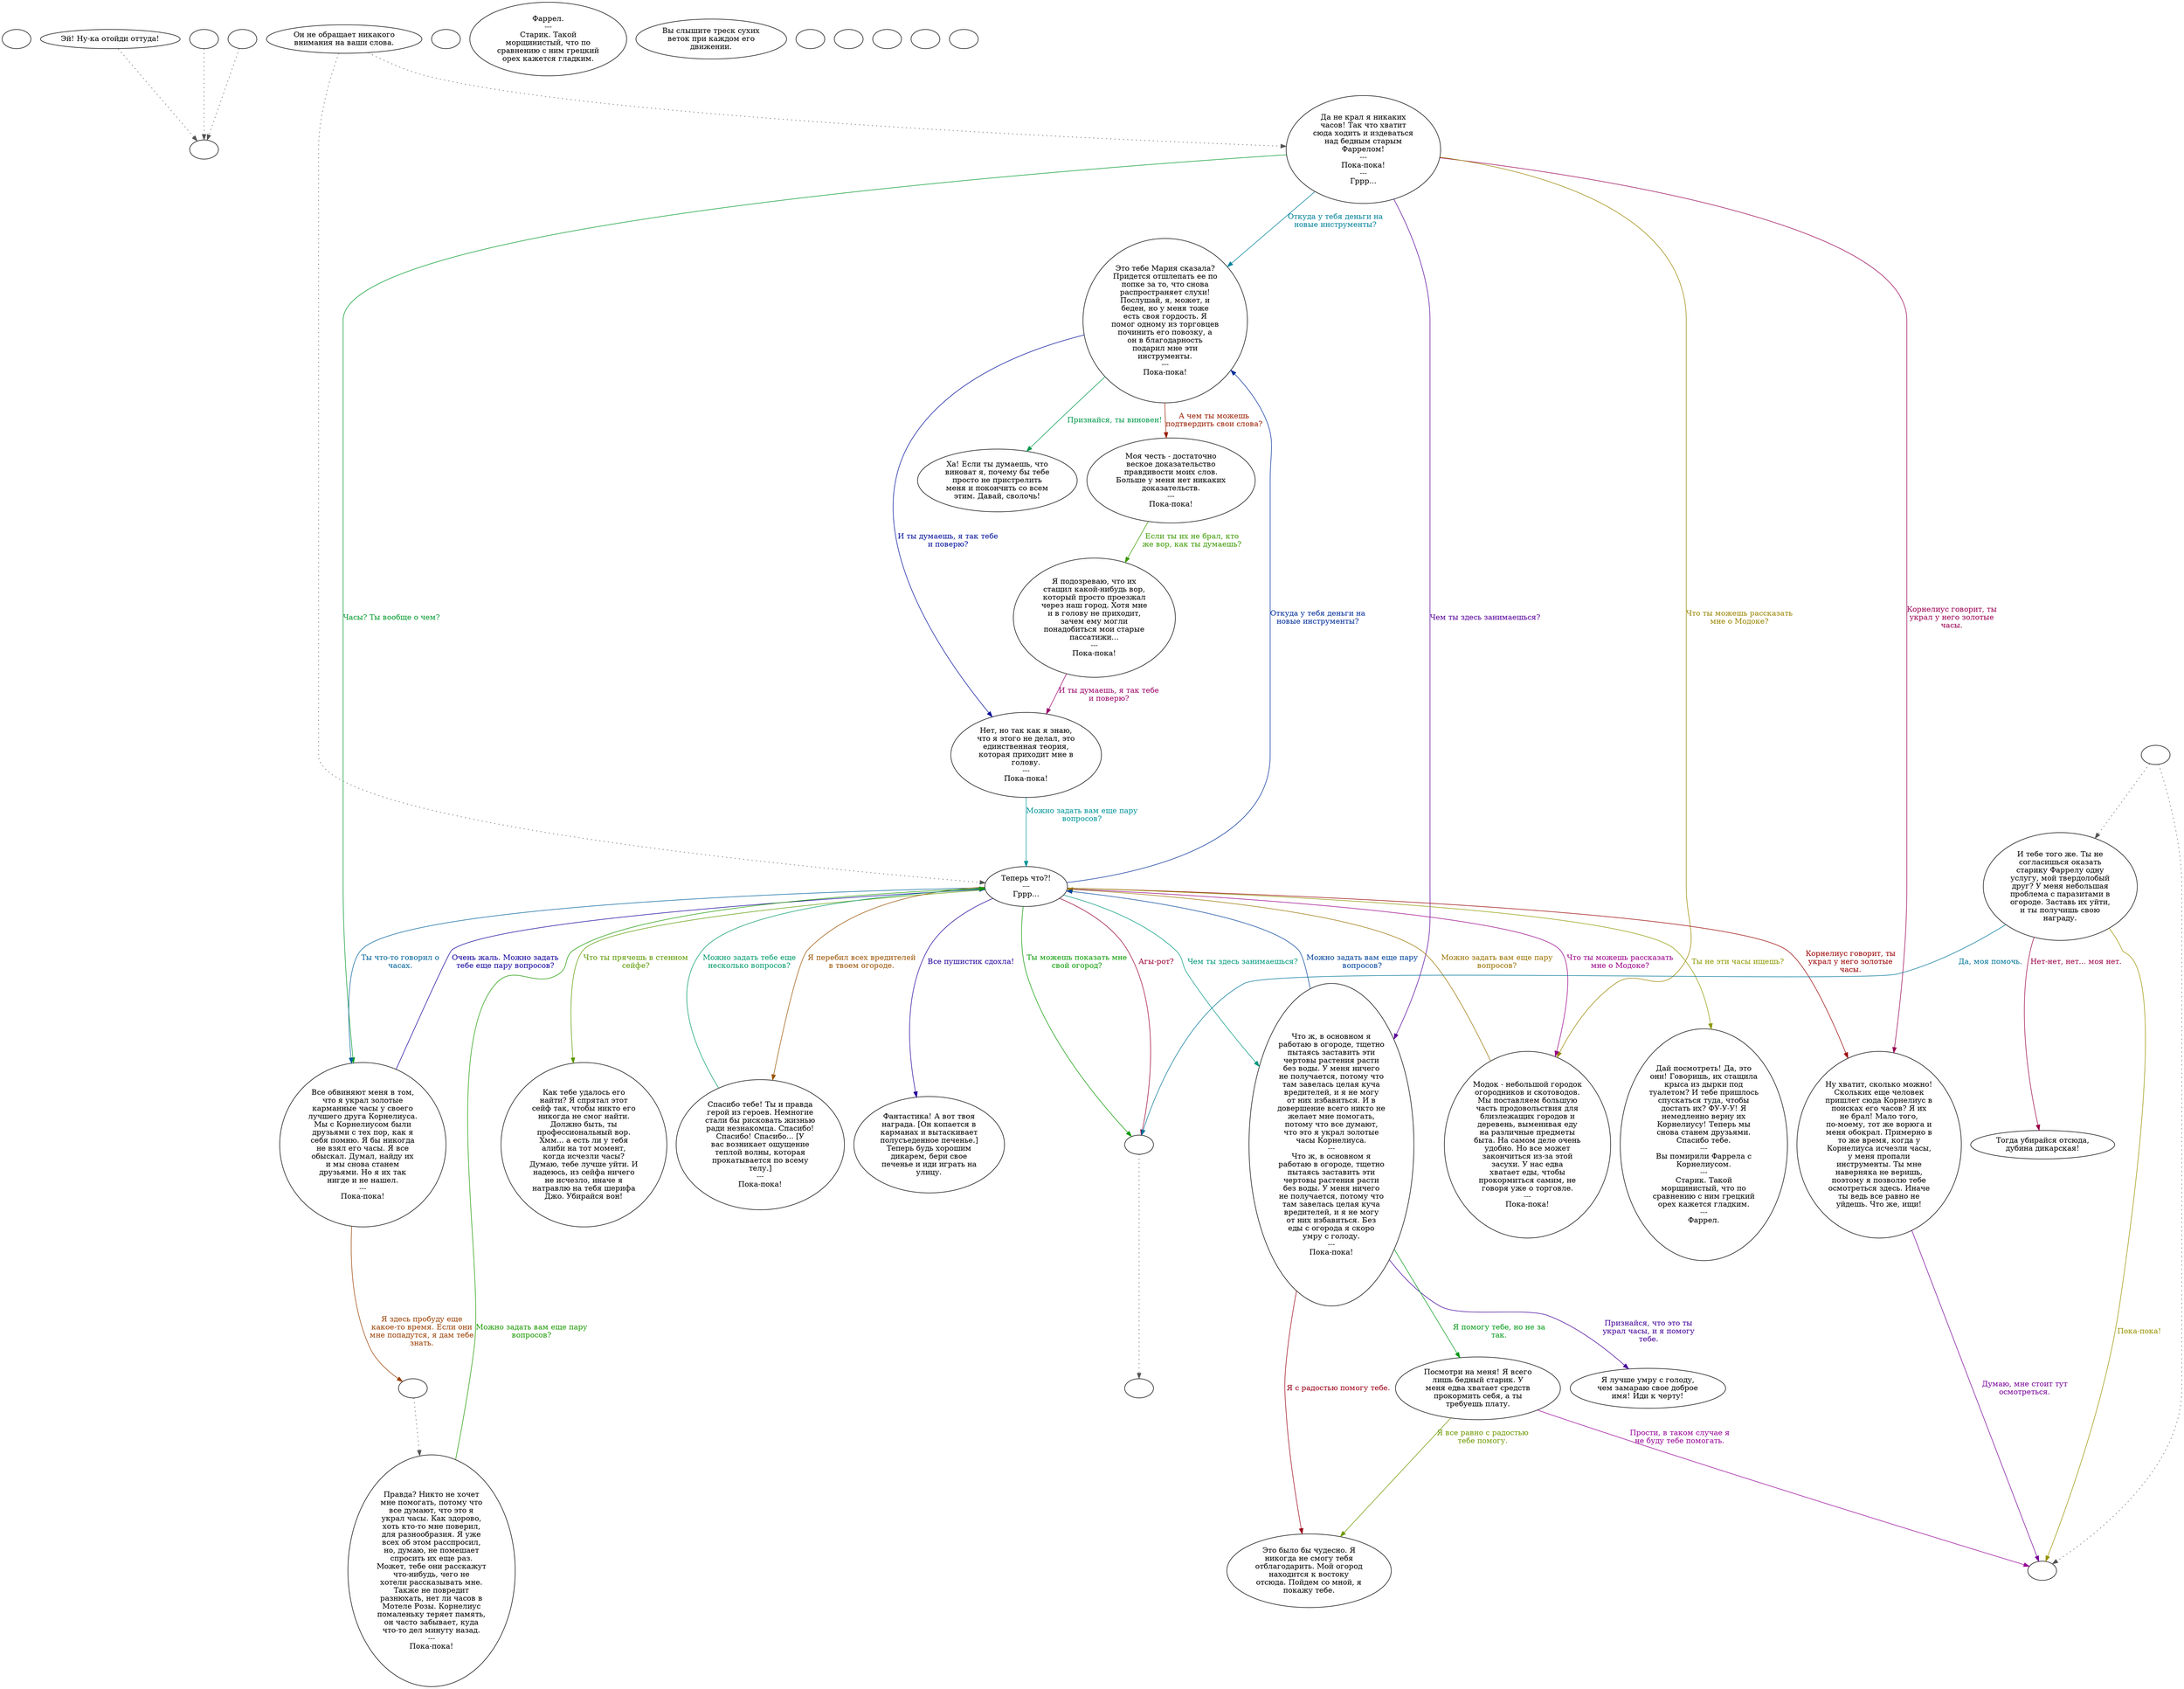 digraph mcFarrel {
  "start" [style=filled       fillcolor="#FFFFFF"       color="#000000"]
  "start" [label=""]
  "critter_p_proc" [style=filled       fillcolor="#FFFFFF"       color="#000000"]
  "critter_p_proc" -> "Node998" [style=dotted color="#555555"]
  "critter_p_proc" [label="Эй! Ну-ка отойди оттуда!"]
  "pickup_p_proc" [style=filled       fillcolor="#FFFFFF"       color="#000000"]
  "pickup_p_proc" -> "Node998" [style=dotted color="#555555"]
  "pickup_p_proc" [label=""]
  "talk_p_proc" [style=filled       fillcolor="#FFFFFF"       color="#000000"]
  "talk_p_proc" -> "Node000" [style=dotted color="#555555"]
  "talk_p_proc" -> "Node001" [style=dotted color="#555555"]
  "talk_p_proc" [label="Он не обращает никакого\nвнимания на ваши слова."]
  "destroy_p_proc" [style=filled       fillcolor="#FFFFFF"       color="#000000"]
  "destroy_p_proc" [label=""]
  "look_at_p_proc" [style=filled       fillcolor="#FFFFFF"       color="#000000"]
  "look_at_p_proc" [label="Фаррел.\n---\nСтарик. Такой\nморщинистый, что по\nсравнению с ним грецкий\nорех кажется гладким."]
  "description_p_proc" [style=filled       fillcolor="#FFFFFF"       color="#000000"]
  "description_p_proc" [label="Вы слышите треск сухих\nветок при каждом его\nдвижении."]
  "use_skill_on_p_proc" [style=filled       fillcolor="#FFFFFF"       color="#000000"]
  "use_skill_on_p_proc" [label=""]
  "damage_p_proc" [style=filled       fillcolor="#FFFFFF"       color="#000000"]
  "damage_p_proc" -> "Node998" [style=dotted color="#555555"]
  "damage_p_proc" [label=""]
  "map_enter_p_proc" [style=filled       fillcolor="#FFFFFF"       color="#000000"]
  "map_enter_p_proc" [label=""]
  "map_update_p_proc" [style=filled       fillcolor="#FFFFFF"       color="#000000"]
  "map_update_p_proc" [label=""]
  "timed_event_p_proc" [style=filled       fillcolor="#FFFFFF"       color="#000000"]
  "timed_event_p_proc" [label=""]
  "combat_p_proc" [style=filled       fillcolor="#FFFFFF"       color="#000000"]
  "combat_p_proc" [label=""]
  "Node000" [style=filled       fillcolor="#FFFFFF"       color="#000000"]
  "Node000" [label="Да не крал я никаких\nчасов! Так что хватит\nсюда ходить и издеваться\nнад бедным старым\nФаррелом!\n---\nПока-пока!\n---\nГррр..."]
  "Node000" -> "Node010" [label="Корнелиус говорит, ты\nукрал у него золотые\nчасы." color="#990054" fontcolor="#990054"]
  "Node000" -> "Node011" [label="Откуда у тебя деньги на\nновые инструменты?" color="#008199" fontcolor="#008199"]
  "Node000" -> "Node017" [label="Что ты можешь рассказать\nмне о Модоке?" color="#998500" fontcolor="#998500"]
  "Node000" -> "Node018" [label="Чем ты здесь занимаешься?" color="#580099" fontcolor="#580099"]
  "Node000" -> "Node023" [label="Часы? Ты вообще о чем?" color="#00992B" fontcolor="#00992B"]
  "Node001" [style=filled       fillcolor="#FFFFFF"       color="#000000"]
  "Node001" [label="Теперь что?!\n---\nГррр..."]
  "Node001" -> "Node010" [label="Корнелиус говорит, ты\nукрал у него золотые\nчасы." color="#990001" fontcolor="#990001"]
  "Node001" -> "Node011" [label="Откуда у тебя деньги на\nновые инструменты?" color="#002E99" fontcolor="#002E99"]
  "Node001" -> "Node016" [label="Что ты прячешь в стенном\nсейфе?" color="#5B9900" fontcolor="#5B9900"]
  "Node001" -> "Node017" [label="Что ты можешь рассказать\nмне о Модоке?" color="#990087" fontcolor="#990087"]
  "Node001" -> "Node018" [label="Чем ты здесь занимаешься?" color="#00997E" fontcolor="#00997E"]
  "Node001" -> "Node021" [label="Я перебил всех вредителей\nв твоем огороде." color="#995100" fontcolor="#995100"]
  "Node001" -> "Node029" [label="Все пушистик сдохла!" color="#250099" fontcolor="#250099"]
  "Node001" -> "Node994" [label="Ты можешь показать мне\nсвой огород?" color="#089900" fontcolor="#089900"]
  "Node001" -> "Node994" [label="Агы-рот?" color="#990035" fontcolor="#990035"]
  "Node001" -> "Node023" [label="Ты что-то говорил о\nчасах." color="#006199" fontcolor="#006199"]
  "Node001" -> "Node025" [label="Ты не эти часы ищешь?" color="#8E9900" fontcolor="#8E9900"]
  "Node010" [style=filled       fillcolor="#FFFFFF"       color="#000000"]
  "Node010" [label="Ну хватит, сколько можно!\nСкольких еще человек\nпришлет сюда Корнелиус в\nпоисках его часов? Я их\nне брал! Мало того,\nпо-моему, тот же ворюга и\nменя обокрал. Примерно в\nто же время, когда у\nКорнелиуса исчезли часы,\nу меня пропали\nинструменты. Ты мне\nнаверняка не веришь,\nпоэтому я позволю тебе\nосмотреться здесь. Иначе\nты ведь все равно не\nуйдешь. Что же, ищи!"]
  "Node010" -> "Node999" [label="Думаю, мне стоит тут\nосмотреться." color="#780099" fontcolor="#780099"]
  "Node011" [style=filled       fillcolor="#FFFFFF"       color="#000000"]
  "Node011" [label="Это тебе Мария сказала?\nПридется отшлепать ее по\nпопке за то, что снова\nраспространяет слухи!\nПослушай, я, может, и\nбеден, но у меня тоже\nесть своя гордость. Я\nпомог одному из торговцев\nпочинить его повозку, а\nон в благодарность\nподарил мне эти\nинструменты.\n---\nПока-пока!"]
  "Node011" -> "Node015" [label="Признайся, ты виновен!" color="#00994B" fontcolor="#00994B"]
  "Node011" -> "Node012" [label="А чем ты можешь\nподтвердить свои слова?" color="#991E00" fontcolor="#991E00"]
  "Node011" -> "Node014" [label="И ты думаешь, я так тебе\nи поверю?" color="#000E99" fontcolor="#000E99"]
  "Node012" [style=filled       fillcolor="#FFFFFF"       color="#000000"]
  "Node012" [label="Моя честь - достаточно\nвеское доказательство\nправдивости моих слов.\nБольше у меня нет никаких\nдоказательств.\n---\nПока-пока!"]
  "Node012" -> "Node013" [label="Если ты их не брал, кто\nже вор, как ты думаешь?" color="#3B9900" fontcolor="#3B9900"]
  "Node013" [style=filled       fillcolor="#FFFFFF"       color="#000000"]
  "Node013" [label="Я подозреваю, что их\nстащил какой-нибудь вор,\nкоторый просто проезжал\nчерез наш город. Хотя мне\nи в голову не приходит,\nзачем ему могли\nпонадобиться мои старые\nпассатижи...\n---\nПока-пока!"]
  "Node013" -> "Node014" [label="И ты думаешь, я так тебе\nи поверю?" color="#990068" fontcolor="#990068"]
  "Node014" [style=filled       fillcolor="#FFFFFF"       color="#000000"]
  "Node014" [label="Нет, но так как я знаю,\nчто я этого не делал, это\nединственная теория,\nкоторая приходит мне в\nголову.\n---\nПока-пока!"]
  "Node014" -> "Node001" [label="Можно задать вам еще пару\nвопросов?" color="#009499" fontcolor="#009499"]
  "Node015" [style=filled       fillcolor="#FFFFFF"       color="#000000"]
  "Node015" [label="Ха! Если ты думаешь, что\nвиноват я, почему бы тебе\nпросто не пристрелить\nменя и покончить со всем\nэтим. Давай, сволочь!"]
  "Node016" [style=filled       fillcolor="#FFFFFF"       color="#000000"]
  "Node016" [label="Как тебе удалось его\nнайти? Я спрятал этот\nсейф так, чтобы никто его\nникогда не смог найти.\nДолжно быть, ты\nпрофессиональный вор.\nХмм... а есть ли у тебя\nалиби на тот момент,\nкогда исчезли часы?\nДумаю, тебе лучше уйти. И\nнадеюсь, из сейфа ничего\nне исчезло, иначе я\nнатравлю на тебя шерифа\nДжо. Убирайся вон!"]
  "Node017" [style=filled       fillcolor="#FFFFFF"       color="#000000"]
  "Node017" [label="Модок - небольшой городок\nогородников и скотоводов.\nМы поставляем большую\nчасть продовольствия для\nблизлежащих городов и\nдеревень, выменивая еду\nна различные предметы\nбыта. На самом деле очень\nудобно. Но все может\nзакончиться из-за этой\nзасухи. У нас едва\nхватает еды, чтобы\nпрокормиться самим, не\nговоря уже о торговле.\n---\nПока-пока!"]
  "Node017" -> "Node001" [label="Можно задать вам еще пару\nвопросов?" color="#997100" fontcolor="#997100"]
  "Node018" [style=filled       fillcolor="#FFFFFF"       color="#000000"]
  "Node018" [label="Что ж, в основном я\nработаю в огороде, тщетно\nпытаясь заставить эти\nчертовы растения расти\nбез воды. У меня ничего\nне получается, потому что\nтам завелась целая куча\nвредителей, и я не могу\nот них избавиться. И в\nдовершение всего никто не\nжелает мне помогать,\nпотому что все думают,\nчто это я украл золотые\nчасы Корнелиуса.\n---\nЧто ж, в основном я\nработаю в огороде, тщетно\nпытаясь заставить эти\nчертовы растения расти\nбез воды. У меня ничего\nне получается, потому что\nтам завелась целая куча\nвредителей, и я не могу\nот них избавиться. Без\nеды с огорода я скоро\nумру с голоду.\n---\nПока-пока!"]
  "Node018" -> "Node022" [label="Признайся, что это ты\nукрал часы, и я помогу\nтебе." color="#440099" fontcolor="#440099"]
  "Node018" -> "Node019" [label="Я помогу тебе, но не за\nтак." color="#009918" fontcolor="#009918"]
  "Node018" -> "Node020" [label="Я с радостью помогу тебе." color="#990015" fontcolor="#990015"]
  "Node018" -> "Node001" [label="Можно задать вам еще пару\nвопросов?" color="#004299" fontcolor="#004299"]
  "Node019" [style=filled       fillcolor="#FFFFFF"       color="#000000"]
  "Node019" [label="Посмотри на меня! Я всего\nлишь бедный старик. У\nменя едва хватает средств\nпрокормить себя, а ты\nтребуешь плату."]
  "Node019" -> "Node020" [label="Я все равно с радостью\nтебе помогу." color="#6E9900" fontcolor="#6E9900"]
  "Node019" -> "Node999" [label="Прости, в таком случае я\nне буду тебе помогать." color="#970099" fontcolor="#970099"]
  "Node020" [style=filled       fillcolor="#FFFFFF"       color="#000000"]
  "Node020" [label="Это было бы чудесно. Я\nникогда не смогу тебя\nотблагодарить. Мой огород\nнаходится к востоку\nотсюда. Пойдем со мной, я\nпокажу тебе."]
  "Node021" [style=filled       fillcolor="#FFFFFF"       color="#000000"]
  "Node021" [label="Спасибо тебе! Ты и правда\nгерой из героев. Немногие\nстали бы рисковать жизнью\nради незнакомца. Спасибо!\nСпасибо! Спасибо... [У\nвас возникает ощущение\nтеплой волны, которая\nпрокатывается по всему\nтелу.]\n---\nПока-пока!"]
  "Node021" -> "Node001" [label="Можно задать тебе еще\nнесколько вопросов?" color="#00996A" fontcolor="#00996A"]
  "Node022" [style=filled       fillcolor="#FFFFFF"       color="#000000"]
  "Node022" [label="Я лучше умру с голоду,\nчем замараю свое доброе\nимя! Иди к черту!"]
  "Node023" [style=filled       fillcolor="#FFFFFF"       color="#000000"]
  "Node023" [label="Все обвиняют меня в том,\nчто я украл золотые\nкарманные часы у своего\nлучшего друга Корнелиуса.\nМы с Корнелиусом были\nдрузьями с тех пор, как я\nсебя помню. Я бы никогда\nне взял его часы. Я все\nобыскал. Думал, найду их\nи мы снова станем\nдрузьями. Но я их так\nнигде и не нашел.\n---\nПока-пока!"]
  "Node023" -> "Node993" [label="Я здесь пробуду еще\nкакое-то время. Если они\nмне попадутся, я дам тебе\nзнать." color="#993E00" fontcolor="#993E00"]
  "Node023" -> "Node001" [label="Очень жаль. Можно задать\nтебе еще пару вопросов?" color="#110099" fontcolor="#110099"]
  "Node024" [style=filled       fillcolor="#FFFFFF"       color="#000000"]
  "Node024" [label="Правда? Никто не хочет\nмне помогать, потому что\nвсе думают, что это я\nукрал часы. Как здорово,\nхоть кто-то мне поверил,\nдля разнообразия. Я уже\nвсех об этом расспросил,\nно, думаю, не помешает\nспросить их еще раз.\nМожет, тебе они расскажут\nчто-нибудь, чего не\nхотели рассказывать мне.\nТакже не повредит\nразнюхать, нет ли часов в\nМотеле Розы. Корнелиус\nпомаленьку теряет память,\nон часто забывает, куда\nчто-то дел минуту назад.\n---\nПока-пока!"]
  "Node024" -> "Node001" [label="Можно задать вам еще пару\nвопросов?" color="#1B9900" fontcolor="#1B9900"]
  "Node025" [style=filled       fillcolor="#FFFFFF"       color="#000000"]
  "Node025" [label="Дай посмотреть! Да, это\nони! Говоришь, их стащила\nкрыса из дырки под\nтуалетом? И тебе пришлось\nспускаться туда, чтобы\nдостать их? ФУ-У-У! Я\nнемедленно верну их\nКорнелиусу! Теперь мы\nснова станем друзьями.\nСпасибо тебе.\n---\nВы помирили Фаррела с\nКорнелиусом.\n---\nСтарик. Такой\nморщинистый, что по\nсравнению с ним грецкий\nорех кажется гладким.\n---\nФаррел."]
  "Node026" [style=filled       fillcolor="#FFFFFF"       color="#000000"]
  "Node026" [label="И тебе того же. Ты не\nсогласишься оказать\nстарику Фаррелу одну\nуслугу, мой твердолобый\nдруг? У меня небольшая\nпроблема с паразитами в\nогороде. Заставь их уйти,\nи ты получишь свою\nнаграду."]
  "Node026" -> "Node027" [label="Нет-нет, нет... моя нет." color="#990048" fontcolor="#990048"]
  "Node026" -> "Node994" [label="Да, моя помочь." color="#007599" fontcolor="#007599"]
  "Node026" -> "Node999" [label="Пока-пока!" color="#999100" fontcolor="#999100"]
  "Node027" [style=filled       fillcolor="#FFFFFF"       color="#000000"]
  "Node027" [label="Тогда убирайся отсюда,\nдубина дикарская!"]
  "Node029" [style=filled       fillcolor="#FFFFFF"       color="#000000"]
  "Node029" [label="Фантастика! А вот твоя\nнаграда. [Он копается в\nкарманах и вытаскивает\nполусъеденное печенье.]\nТеперь будь хорошим\nдикарем, бери свое\nпеченье и иди играть на\nулицу."]
  "Node999" [style=filled       fillcolor="#FFFFFF"       color="#000000"]
  "Node999" [label=""]
  "Node998" [style=filled       fillcolor="#FFFFFF"       color="#000000"]
  "Node998" [label=""]
  "Node996" [style=filled       fillcolor="#FFFFFF"       color="#000000"]
  "Node996" [label=""]
  "Node995" [style=filled       fillcolor="#FFFFFF"       color="#000000"]
  "Node995" -> "Node026" [style=dotted color="#555555"]
  "Node995" -> "Node999" [style=dotted color="#555555"]
  "Node995" [label=""]
  "Node994" [style=filled       fillcolor="#FFFFFF"       color="#000000"]
  "Node994" -> "Node996" [style=dotted color="#555555"]
  "Node994" [label=""]
  "Node993" [style=filled       fillcolor="#FFFFFF"       color="#000000"]
  "Node993" -> "Node024" [style=dotted color="#555555"]
  "Node993" [label=""]
}